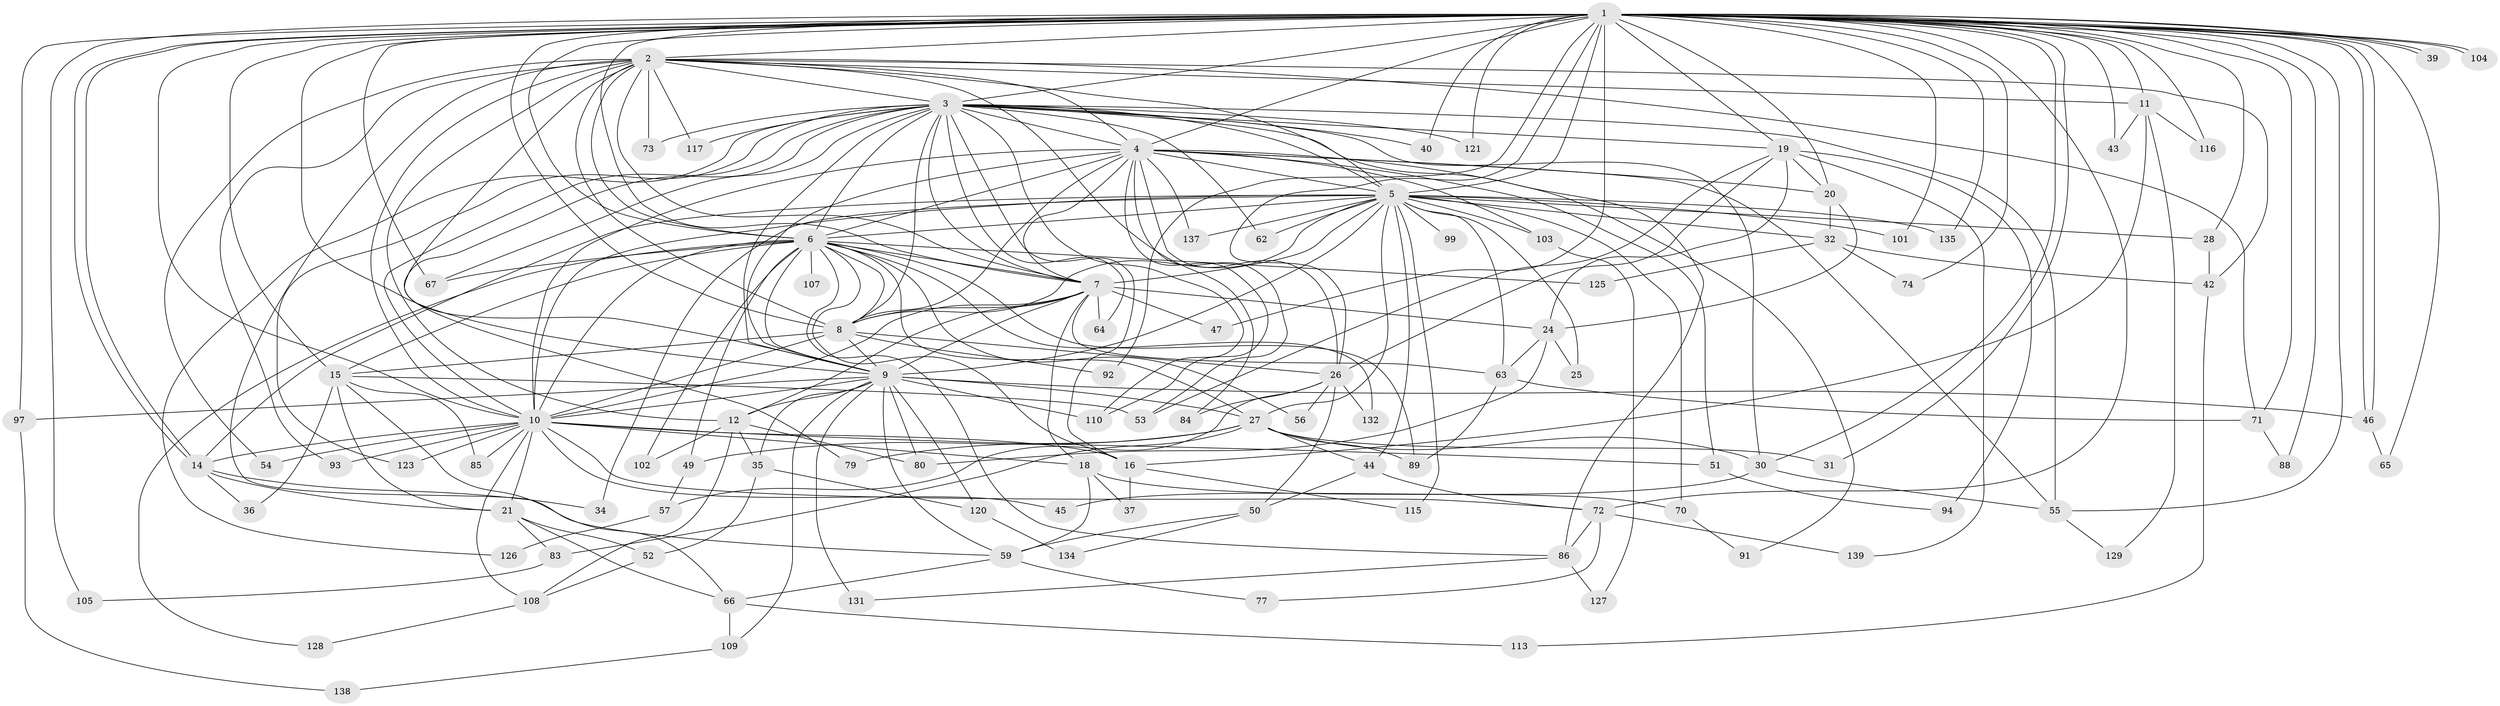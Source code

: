 // Generated by graph-tools (version 1.1) at 2025/51/02/27/25 19:51:45]
// undirected, 103 vertices, 259 edges
graph export_dot {
graph [start="1"]
  node [color=gray90,style=filled];
  1 [super="+23"];
  2 [super="+119"];
  3 [super="+112"];
  4 [super="+118"];
  5 [super="+17"];
  6 [super="+13"];
  7 [super="+38"];
  8 [super="+41"];
  9 [super="+69"];
  10 [super="+29"];
  11 [super="+98"];
  12 [super="+60"];
  14 [super="+22"];
  15 [super="+76"];
  16 [super="+96"];
  18 [super="+82"];
  19;
  20 [super="+87"];
  21 [super="+48"];
  24 [super="+61"];
  25;
  26 [super="+33"];
  27 [super="+78"];
  28;
  30 [super="+106"];
  31;
  32;
  34;
  35 [super="+58"];
  36;
  37;
  39;
  40;
  42 [super="+81"];
  43;
  44;
  45;
  46 [super="+124"];
  47;
  49;
  50;
  51;
  52 [super="+133"];
  53 [super="+130"];
  54;
  55 [super="+90"];
  56;
  57;
  59 [super="+95"];
  62;
  63 [super="+75"];
  64;
  65;
  66 [super="+68"];
  67 [super="+122"];
  70;
  71;
  72 [super="+111"];
  73;
  74;
  77;
  79;
  80 [super="+136"];
  83;
  84;
  85;
  86 [super="+114"];
  88;
  89 [super="+100"];
  91;
  92;
  93;
  94;
  97;
  99;
  101;
  102;
  103;
  104;
  105;
  107;
  108;
  109;
  110;
  113;
  115;
  116;
  117;
  120;
  121;
  123;
  125;
  126;
  127;
  128;
  129;
  131;
  132;
  134;
  135;
  137;
  138;
  139;
  1 -- 2;
  1 -- 3;
  1 -- 4;
  1 -- 5;
  1 -- 6;
  1 -- 7 [weight=3];
  1 -- 8;
  1 -- 9 [weight=2];
  1 -- 10;
  1 -- 11;
  1 -- 14;
  1 -- 14;
  1 -- 19;
  1 -- 20;
  1 -- 26;
  1 -- 28;
  1 -- 31;
  1 -- 39;
  1 -- 39;
  1 -- 40;
  1 -- 43;
  1 -- 46;
  1 -- 46;
  1 -- 47;
  1 -- 65;
  1 -- 71;
  1 -- 72;
  1 -- 74;
  1 -- 88;
  1 -- 92;
  1 -- 97;
  1 -- 104;
  1 -- 104;
  1 -- 105;
  1 -- 116;
  1 -- 121;
  1 -- 135;
  1 -- 67;
  1 -- 101;
  1 -- 30;
  1 -- 55;
  1 -- 15;
  2 -- 3;
  2 -- 4;
  2 -- 5;
  2 -- 6;
  2 -- 7;
  2 -- 8;
  2 -- 9;
  2 -- 10;
  2 -- 11;
  2 -- 54;
  2 -- 73;
  2 -- 84;
  2 -- 93;
  2 -- 117;
  2 -- 71;
  2 -- 59;
  2 -- 42;
  2 -- 12;
  3 -- 4;
  3 -- 5;
  3 -- 6;
  3 -- 7;
  3 -- 8;
  3 -- 9;
  3 -- 10;
  3 -- 16;
  3 -- 19;
  3 -- 40;
  3 -- 55;
  3 -- 62;
  3 -- 64;
  3 -- 67;
  3 -- 73;
  3 -- 79;
  3 -- 117;
  3 -- 121;
  3 -- 123;
  3 -- 126;
  3 -- 110;
  3 -- 86;
  3 -- 30;
  4 -- 5;
  4 -- 6 [weight=2];
  4 -- 7;
  4 -- 8;
  4 -- 9;
  4 -- 10;
  4 -- 20;
  4 -- 26;
  4 -- 51;
  4 -- 91;
  4 -- 103;
  4 -- 110;
  4 -- 137;
  4 -- 55;
  4 -- 53;
  5 -- 6;
  5 -- 7;
  5 -- 8;
  5 -- 9;
  5 -- 10;
  5 -- 25;
  5 -- 27;
  5 -- 28;
  5 -- 32;
  5 -- 34;
  5 -- 44;
  5 -- 62;
  5 -- 70;
  5 -- 99 [weight=2];
  5 -- 101;
  5 -- 103;
  5 -- 115;
  5 -- 135;
  5 -- 137;
  5 -- 63;
  5 -- 14;
  6 -- 7;
  6 -- 8;
  6 -- 9;
  6 -- 10;
  6 -- 15;
  6 -- 49;
  6 -- 56;
  6 -- 86;
  6 -- 89;
  6 -- 102;
  6 -- 107 [weight=2];
  6 -- 125;
  6 -- 128;
  6 -- 132;
  6 -- 27;
  6 -- 16;
  6 -- 67;
  7 -- 8;
  7 -- 9;
  7 -- 10;
  7 -- 12;
  7 -- 18;
  7 -- 24;
  7 -- 47;
  7 -- 64;
  7 -- 63;
  8 -- 9;
  8 -- 10;
  8 -- 15;
  8 -- 92;
  8 -- 26;
  9 -- 10;
  9 -- 12;
  9 -- 27;
  9 -- 35;
  9 -- 59;
  9 -- 97;
  9 -- 109;
  9 -- 110;
  9 -- 120;
  9 -- 131;
  9 -- 46;
  9 -- 80;
  10 -- 16;
  10 -- 18;
  10 -- 21;
  10 -- 45;
  10 -- 51;
  10 -- 54;
  10 -- 72;
  10 -- 85;
  10 -- 93;
  10 -- 108;
  10 -- 123;
  10 -- 14;
  11 -- 43;
  11 -- 116;
  11 -- 129;
  11 -- 16;
  12 -- 35 [weight=2];
  12 -- 102;
  12 -- 80;
  12 -- 108;
  14 -- 36;
  14 -- 21;
  14 -- 34;
  15 -- 21;
  15 -- 36;
  15 -- 53;
  15 -- 85;
  15 -- 66;
  16 -- 37;
  16 -- 115;
  18 -- 37;
  18 -- 70;
  18 -- 59;
  19 -- 24;
  19 -- 53;
  19 -- 94;
  19 -- 139;
  19 -- 26;
  19 -- 20;
  20 -- 32;
  20 -- 24;
  21 -- 66;
  21 -- 83;
  21 -- 52;
  24 -- 25;
  24 -- 63;
  24 -- 80;
  26 -- 50;
  26 -- 84;
  26 -- 132;
  26 -- 56;
  26 -- 57;
  27 -- 30;
  27 -- 31;
  27 -- 44;
  27 -- 49;
  27 -- 79;
  27 -- 83;
  27 -- 89;
  28 -- 42;
  30 -- 45;
  30 -- 55;
  32 -- 42;
  32 -- 74;
  32 -- 125;
  35 -- 52;
  35 -- 120;
  42 -- 113;
  44 -- 50;
  44 -- 72;
  46 -- 65;
  49 -- 57;
  50 -- 59;
  50 -- 134;
  51 -- 94;
  52 -- 108;
  55 -- 129;
  57 -- 126;
  59 -- 66;
  59 -- 77;
  63 -- 71;
  63 -- 89;
  66 -- 113;
  66 -- 109;
  70 -- 91;
  71 -- 88;
  72 -- 77;
  72 -- 86;
  72 -- 139;
  83 -- 105;
  86 -- 127;
  86 -- 131;
  97 -- 138;
  103 -- 127;
  108 -- 128;
  109 -- 138;
  120 -- 134;
}
